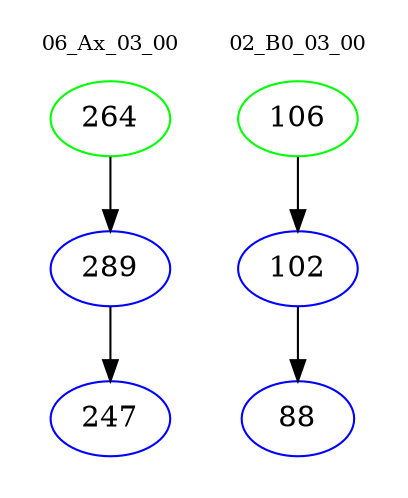 digraph{
subgraph cluster_0 {
color = white
label = "06_Ax_03_00";
fontsize=10;
T0_264 [label="264", color="green"]
T0_264 -> T0_289 [color="black"]
T0_289 [label="289", color="blue"]
T0_289 -> T0_247 [color="black"]
T0_247 [label="247", color="blue"]
}
subgraph cluster_1 {
color = white
label = "02_B0_03_00";
fontsize=10;
T1_106 [label="106", color="green"]
T1_106 -> T1_102 [color="black"]
T1_102 [label="102", color="blue"]
T1_102 -> T1_88 [color="black"]
T1_88 [label="88", color="blue"]
}
}
